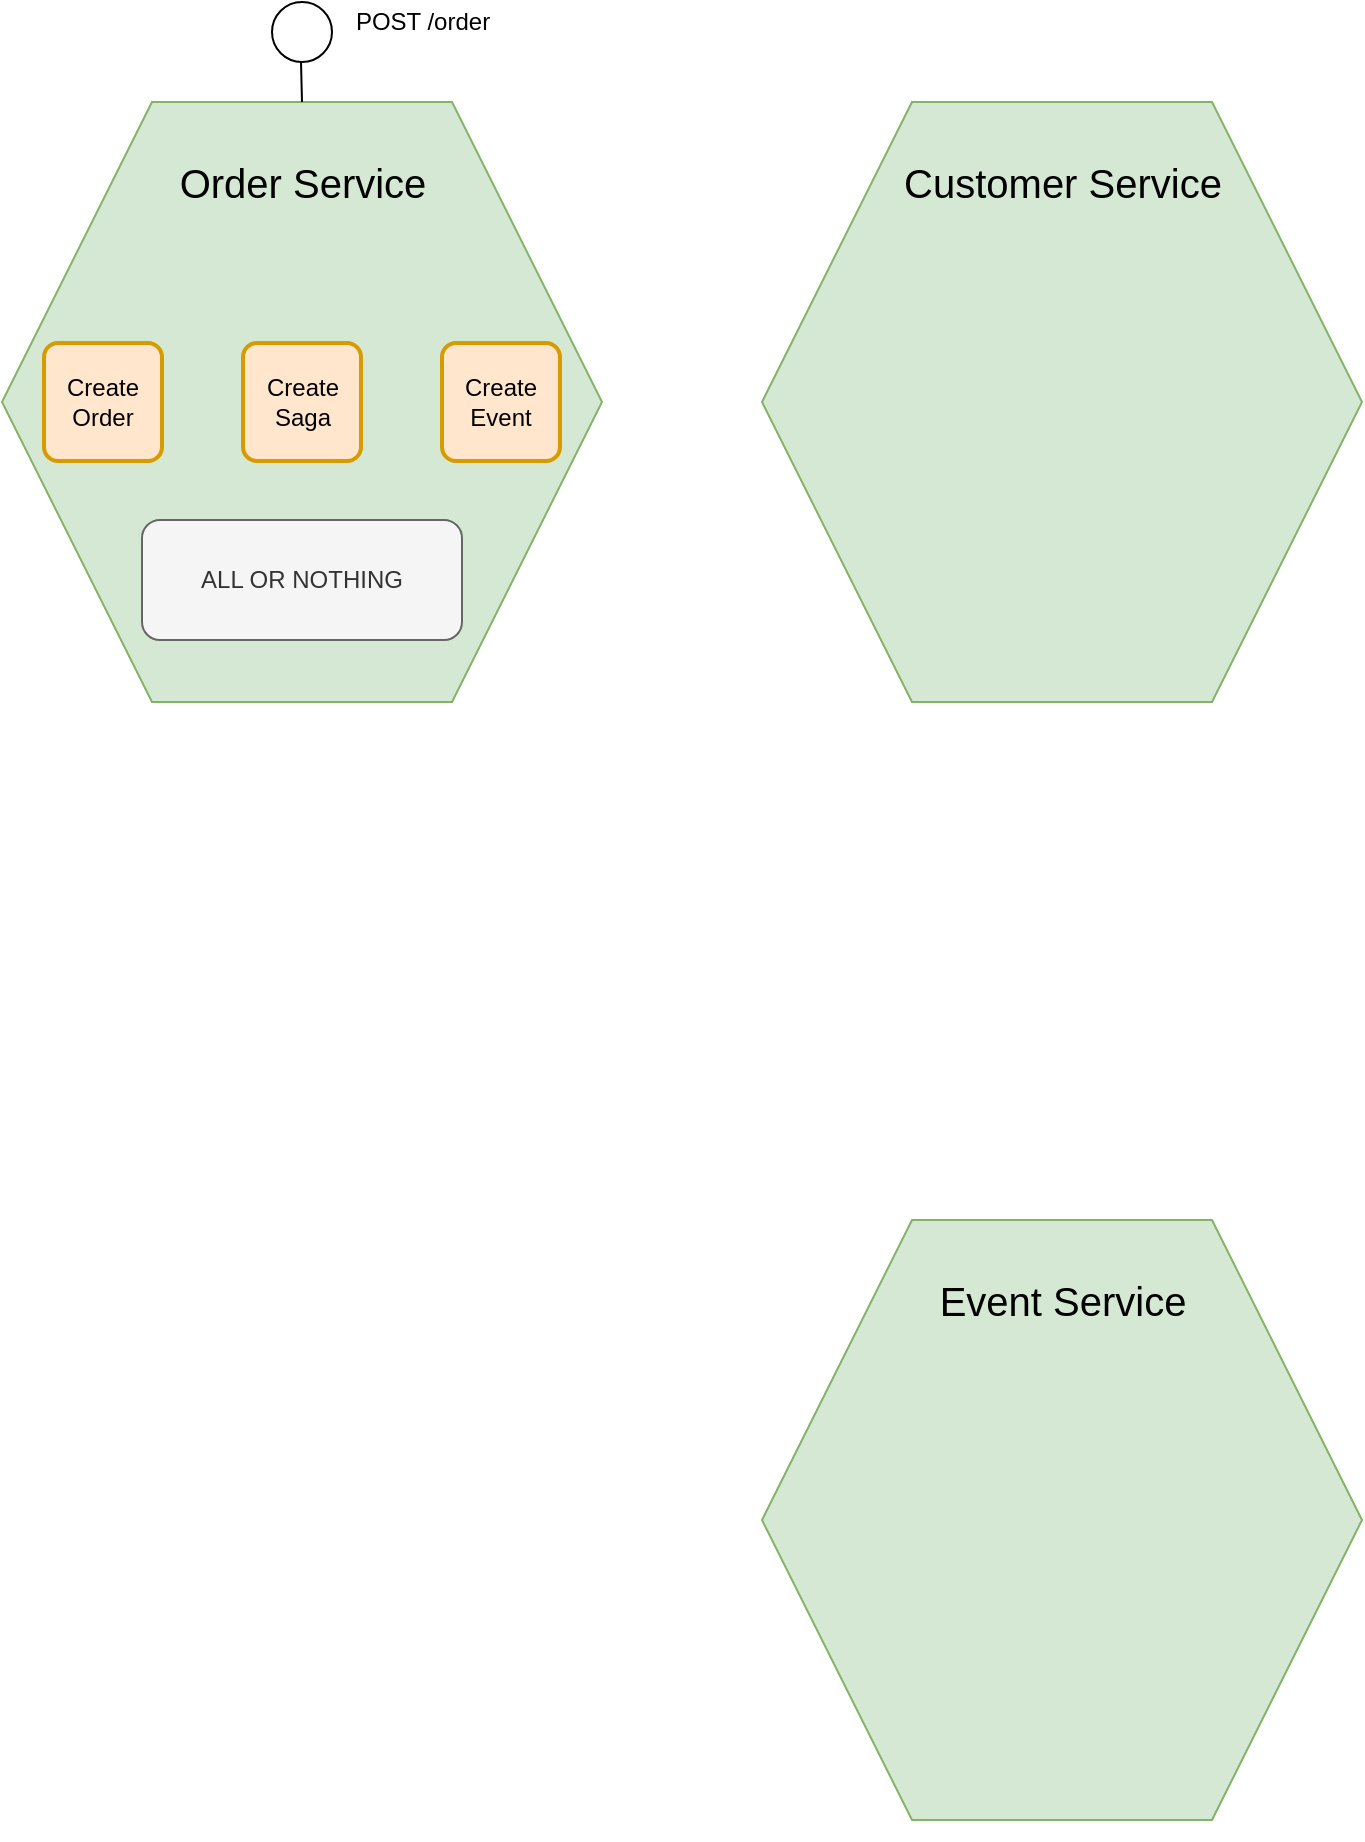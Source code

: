 <mxfile version="12.4.8" type="github"><diagram id="7CWUEKGW7iBQy1cK7yMm" name="Page-1"><mxGraphModel dx="1426" dy="891" grid="1" gridSize="10" guides="1" tooltips="1" connect="1" arrows="1" fold="1" page="1" pageScale="1" pageWidth="850" pageHeight="1100" math="0" shadow="0"><root><mxCell id="0"/><mxCell id="1" parent="0"/><mxCell id="PRXkoPq4WOW4vHOm3imV-1" value="" style="shape=hexagon;perimeter=hexagonPerimeter2;whiteSpace=wrap;html=1;fillColor=#d5e8d4;strokeColor=#82b366;" vertex="1" parent="1"><mxGeometry x="80" y="141" width="300" height="300" as="geometry"/></mxCell><mxCell id="PRXkoPq4WOW4vHOm3imV-2" value="" style="shape=hexagon;perimeter=hexagonPerimeter2;whiteSpace=wrap;html=1;fillColor=#d5e8d4;strokeColor=#82b366;" vertex="1" parent="1"><mxGeometry x="460" y="141" width="300" height="300" as="geometry"/></mxCell><mxCell id="PRXkoPq4WOW4vHOm3imV-3" value="Customer Service" style="text;html=1;resizable=0;autosize=1;align=center;verticalAlign=middle;points=[];fillColor=none;strokeColor=none;rounded=0;fontSize=20;" vertex="1" parent="1"><mxGeometry x="525" y="166" width="170" height="30" as="geometry"/></mxCell><mxCell id="PRXkoPq4WOW4vHOm3imV-6" value="Order Service" style="text;html=1;resizable=0;autosize=1;align=center;verticalAlign=middle;points=[];fillColor=none;strokeColor=none;rounded=0;fontSize=20;" vertex="1" parent="1"><mxGeometry x="160" y="166" width="140" height="30" as="geometry"/></mxCell><mxCell id="PRXkoPq4WOW4vHOm3imV-7" value="" style="ellipse;whiteSpace=wrap;html=1;aspect=fixed;" vertex="1" parent="1"><mxGeometry x="215" y="91" width="30" height="30" as="geometry"/></mxCell><mxCell id="PRXkoPq4WOW4vHOm3imV-9" value="" style="endArrow=none;html=1;" edge="1" parent="1"><mxGeometry width="50" height="50" relative="1" as="geometry"><mxPoint x="230" y="141" as="sourcePoint"/><mxPoint x="229.5" y="121" as="targetPoint"/></mxGeometry></mxCell><mxCell id="PRXkoPq4WOW4vHOm3imV-12" value="POST /order" style="text;html=1;resizable=0;autosize=1;align=center;verticalAlign=middle;points=[];fillColor=none;strokeColor=none;rounded=0;" vertex="1" parent="1"><mxGeometry x="250" y="91" width="80" height="20" as="geometry"/></mxCell><mxCell id="PRXkoPq4WOW4vHOm3imV-17" value="Create Saga" style="rounded=1;whiteSpace=wrap;html=1;absoluteArcSize=1;arcSize=14;strokeWidth=2;fillColor=#ffe6cc;strokeColor=#d79b00;" vertex="1" parent="1"><mxGeometry x="200.5" y="261.5" width="59" height="59" as="geometry"/></mxCell><mxCell id="PRXkoPq4WOW4vHOm3imV-18" value="Create Event" style="rounded=1;whiteSpace=wrap;html=1;absoluteArcSize=1;arcSize=14;strokeWidth=2;fillColor=#ffe6cc;strokeColor=#d79b00;" vertex="1" parent="1"><mxGeometry x="300" y="261.5" width="59" height="59" as="geometry"/></mxCell><mxCell id="PRXkoPq4WOW4vHOm3imV-19" value="Create Order" style="rounded=1;whiteSpace=wrap;html=1;absoluteArcSize=1;arcSize=14;strokeWidth=2;fillColor=#ffe6cc;strokeColor=#d79b00;" vertex="1" parent="1"><mxGeometry x="101" y="261.5" width="59" height="59" as="geometry"/></mxCell><mxCell id="PRXkoPq4WOW4vHOm3imV-20" value="ALL OR NOTHING" style="rounded=1;whiteSpace=wrap;html=1;fillColor=#f5f5f5;strokeColor=#666666;fontColor=#333333;" vertex="1" parent="1"><mxGeometry x="150" y="350" width="160" height="60" as="geometry"/></mxCell><mxCell id="PRXkoPq4WOW4vHOm3imV-21" value="" style="shape=hexagon;perimeter=hexagonPerimeter2;whiteSpace=wrap;html=1;fillColor=#d5e8d4;strokeColor=#82b366;" vertex="1" parent="1"><mxGeometry x="460" y="700" width="300" height="300" as="geometry"/></mxCell><mxCell id="PRXkoPq4WOW4vHOm3imV-23" value="" style="shape=image;imageAspect=0;aspect=fixed;verticalLabelPosition=bottom;verticalAlign=top;gradientColor=none;image=https://couchdb.apache.org/image/couch@2x.png;" vertex="1" parent="1"><mxGeometry x="294" y="460.0" width="262" height="294.89" as="geometry"/></mxCell><mxCell id="PRXkoPq4WOW4vHOm3imV-24" value="" style="shape=image;imageAspect=0;aspect=fixed;verticalLabelPosition=bottom;verticalAlign=top;labelBackgroundColor=none;gradientColor=none;image=https://www.stickpng.com/assets/images/584809c9cef1014c0b5e4909.png;" vertex="1" parent="1"><mxGeometry x="140.79" y="720" width="178.42" height="290" as="geometry"/></mxCell><mxCell id="PRXkoPq4WOW4vHOm3imV-25" value="Event Service" style="text;html=1;resizable=0;autosize=1;align=center;verticalAlign=middle;points=[];fillColor=none;strokeColor=none;rounded=0;fontSize=20;" vertex="1" parent="1"><mxGeometry x="540" y="724.89" width="140" height="30" as="geometry"/></mxCell></root></mxGraphModel></diagram></mxfile>